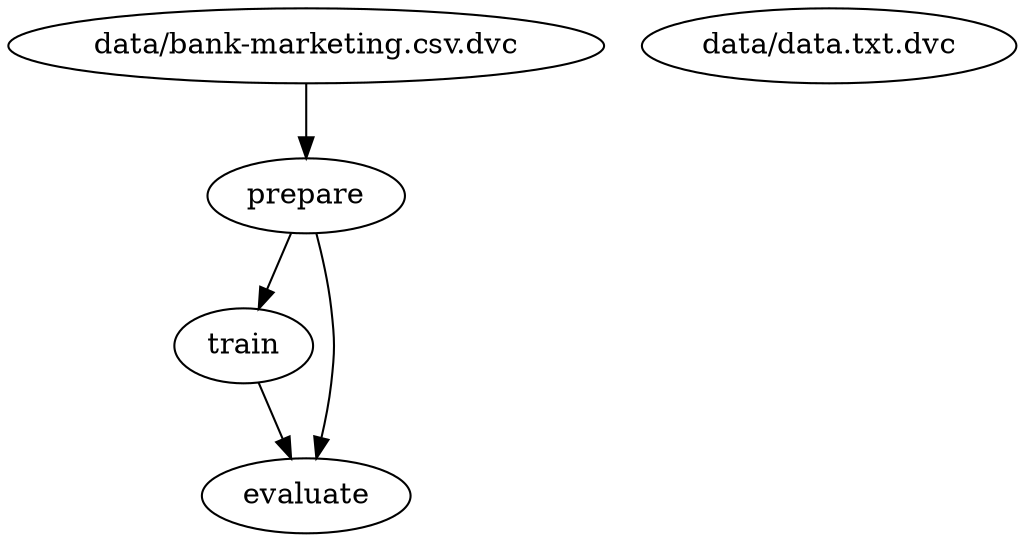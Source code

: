 strict digraph  {
"prepare";
"train";
"evaluate";
"data/bank-marketing.csv.dvc";
"data/data.txt.dvc";
"prepare" -> "train";
"prepare" -> "evaluate";
"train" -> "evaluate";
"data/bank-marketing.csv.dvc" -> "prepare";
}

